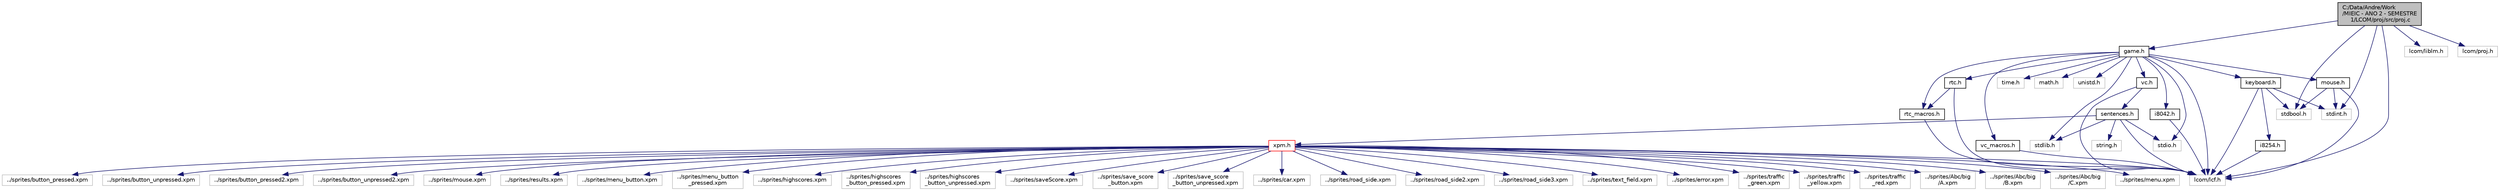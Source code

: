digraph "C:/Data/Andre/Work/MIEIC - ANO 2 - SEMESTRE 1/LCOM/proj/src/proj.c"
{
 // LATEX_PDF_SIZE
  edge [fontname="Helvetica",fontsize="10",labelfontname="Helvetica",labelfontsize="10"];
  node [fontname="Helvetica",fontsize="10",shape=record];
  Node1 [label="C:/Data/Andre/Work\l/MIEIC - ANO 2 - SEMESTRE\l 1/LCOM/proj/src/proj.c",height=0.2,width=0.4,color="black", fillcolor="grey75", style="filled", fontcolor="black",tooltip=" "];
  Node1 -> Node2 [color="midnightblue",fontsize="10",style="solid"];
  Node2 [label="lcom/lcf.h",height=0.2,width=0.4,color="grey75", fillcolor="white", style="filled",tooltip=" "];
  Node1 -> Node3 [color="midnightblue",fontsize="10",style="solid"];
  Node3 [label="lcom/liblm.h",height=0.2,width=0.4,color="grey75", fillcolor="white", style="filled",tooltip=" "];
  Node1 -> Node4 [color="midnightblue",fontsize="10",style="solid"];
  Node4 [label="lcom/proj.h",height=0.2,width=0.4,color="grey75", fillcolor="white", style="filled",tooltip=" "];
  Node1 -> Node5 [color="midnightblue",fontsize="10",style="solid"];
  Node5 [label="stdbool.h",height=0.2,width=0.4,color="grey75", fillcolor="white", style="filled",tooltip=" "];
  Node1 -> Node6 [color="midnightblue",fontsize="10",style="solid"];
  Node6 [label="stdint.h",height=0.2,width=0.4,color="grey75", fillcolor="white", style="filled",tooltip=" "];
  Node1 -> Node7 [color="midnightblue",fontsize="10",style="solid"];
  Node7 [label="game.h",height=0.2,width=0.4,color="black", fillcolor="white", style="filled",URL="$game_8h.html",tooltip=" "];
  Node7 -> Node2 [color="midnightblue",fontsize="10",style="solid"];
  Node7 -> Node8 [color="midnightblue",fontsize="10",style="solid"];
  Node8 [label="time.h",height=0.2,width=0.4,color="grey75", fillcolor="white", style="filled",tooltip=" "];
  Node7 -> Node9 [color="midnightblue",fontsize="10",style="solid"];
  Node9 [label="math.h",height=0.2,width=0.4,color="grey75", fillcolor="white", style="filled",tooltip=" "];
  Node7 -> Node10 [color="midnightblue",fontsize="10",style="solid"];
  Node10 [label="unistd.h",height=0.2,width=0.4,color="grey75", fillcolor="white", style="filled",tooltip=" "];
  Node7 -> Node11 [color="midnightblue",fontsize="10",style="solid"];
  Node11 [label="stdio.h",height=0.2,width=0.4,color="grey75", fillcolor="white", style="filled",tooltip=" "];
  Node7 -> Node12 [color="midnightblue",fontsize="10",style="solid"];
  Node12 [label="stdlib.h",height=0.2,width=0.4,color="grey75", fillcolor="white", style="filled",tooltip=" "];
  Node7 -> Node13 [color="midnightblue",fontsize="10",style="solid"];
  Node13 [label="keyboard.h",height=0.2,width=0.4,color="black", fillcolor="white", style="filled",URL="$keyboard_8h.html",tooltip=" "];
  Node13 -> Node2 [color="midnightblue",fontsize="10",style="solid"];
  Node13 -> Node5 [color="midnightblue",fontsize="10",style="solid"];
  Node13 -> Node6 [color="midnightblue",fontsize="10",style="solid"];
  Node13 -> Node14 [color="midnightblue",fontsize="10",style="solid"];
  Node14 [label="i8254.h",height=0.2,width=0.4,color="black", fillcolor="white", style="filled",URL="$i8254_8h.html",tooltip=" "];
  Node14 -> Node2 [color="midnightblue",fontsize="10",style="solid"];
  Node7 -> Node15 [color="midnightblue",fontsize="10",style="solid"];
  Node15 [label="rtc.h",height=0.2,width=0.4,color="black", fillcolor="white", style="filled",URL="$rtc_8h.html",tooltip=" "];
  Node15 -> Node2 [color="midnightblue",fontsize="10",style="solid"];
  Node15 -> Node16 [color="midnightblue",fontsize="10",style="solid"];
  Node16 [label="rtc_macros.h",height=0.2,width=0.4,color="black", fillcolor="white", style="filled",URL="$rtc__macros_8h.html",tooltip=" "];
  Node16 -> Node2 [color="midnightblue",fontsize="10",style="solid"];
  Node7 -> Node16 [color="midnightblue",fontsize="10",style="solid"];
  Node7 -> Node17 [color="midnightblue",fontsize="10",style="solid"];
  Node17 [label="mouse.h",height=0.2,width=0.4,color="black", fillcolor="white", style="filled",URL="$mouse_8h.html",tooltip=" "];
  Node17 -> Node2 [color="midnightblue",fontsize="10",style="solid"];
  Node17 -> Node5 [color="midnightblue",fontsize="10",style="solid"];
  Node17 -> Node6 [color="midnightblue",fontsize="10",style="solid"];
  Node7 -> Node18 [color="midnightblue",fontsize="10",style="solid"];
  Node18 [label="vc_macros.h",height=0.2,width=0.4,color="black", fillcolor="white", style="filled",URL="$vc__macros_8h.html",tooltip=" "];
  Node18 -> Node2 [color="midnightblue",fontsize="10",style="solid"];
  Node7 -> Node19 [color="midnightblue",fontsize="10",style="solid"];
  Node19 [label="i8042.h",height=0.2,width=0.4,color="black", fillcolor="white", style="filled",URL="$i8042_8h.html",tooltip=" "];
  Node19 -> Node2 [color="midnightblue",fontsize="10",style="solid"];
  Node7 -> Node20 [color="midnightblue",fontsize="10",style="solid"];
  Node20 [label="vc.h",height=0.2,width=0.4,color="black", fillcolor="white", style="filled",URL="$vc_8h.html",tooltip=" "];
  Node20 -> Node2 [color="midnightblue",fontsize="10",style="solid"];
  Node20 -> Node21 [color="midnightblue",fontsize="10",style="solid"];
  Node21 [label="sentences.h",height=0.2,width=0.4,color="black", fillcolor="white", style="filled",URL="$sentences_8h.html",tooltip=" "];
  Node21 -> Node2 [color="midnightblue",fontsize="10",style="solid"];
  Node21 -> Node22 [color="midnightblue",fontsize="10",style="solid"];
  Node22 [label="xpm.h",height=0.2,width=0.4,color="red", fillcolor="white", style="filled",URL="$xpm_8h.html",tooltip=" "];
  Node22 -> Node2 [color="midnightblue",fontsize="10",style="solid"];
  Node22 -> Node23 [color="midnightblue",fontsize="10",style="solid"];
  Node23 [label="../sprites/menu.xpm",height=0.2,width=0.4,color="grey75", fillcolor="white", style="filled",tooltip=" "];
  Node22 -> Node24 [color="midnightblue",fontsize="10",style="solid"];
  Node24 [label="../sprites/button_pressed.xpm",height=0.2,width=0.4,color="grey75", fillcolor="white", style="filled",tooltip=" "];
  Node22 -> Node25 [color="midnightblue",fontsize="10",style="solid"];
  Node25 [label="../sprites/button_unpressed.xpm",height=0.2,width=0.4,color="grey75", fillcolor="white", style="filled",tooltip=" "];
  Node22 -> Node26 [color="midnightblue",fontsize="10",style="solid"];
  Node26 [label="../sprites/button_pressed2.xpm",height=0.2,width=0.4,color="grey75", fillcolor="white", style="filled",tooltip=" "];
  Node22 -> Node27 [color="midnightblue",fontsize="10",style="solid"];
  Node27 [label="../sprites/button_unpressed2.xpm",height=0.2,width=0.4,color="grey75", fillcolor="white", style="filled",tooltip=" "];
  Node22 -> Node28 [color="midnightblue",fontsize="10",style="solid"];
  Node28 [label="../sprites/mouse.xpm",height=0.2,width=0.4,color="grey75", fillcolor="white", style="filled",tooltip=" "];
  Node22 -> Node29 [color="midnightblue",fontsize="10",style="solid"];
  Node29 [label="../sprites/results.xpm",height=0.2,width=0.4,color="grey75", fillcolor="white", style="filled",tooltip=" "];
  Node22 -> Node30 [color="midnightblue",fontsize="10",style="solid"];
  Node30 [label="../sprites/menu_button.xpm",height=0.2,width=0.4,color="grey75", fillcolor="white", style="filled",tooltip=" "];
  Node22 -> Node31 [color="midnightblue",fontsize="10",style="solid"];
  Node31 [label="../sprites/menu_button\l_pressed.xpm",height=0.2,width=0.4,color="grey75", fillcolor="white", style="filled",tooltip=" "];
  Node22 -> Node32 [color="midnightblue",fontsize="10",style="solid"];
  Node32 [label="../sprites/highscores.xpm",height=0.2,width=0.4,color="grey75", fillcolor="white", style="filled",tooltip=" "];
  Node22 -> Node33 [color="midnightblue",fontsize="10",style="solid"];
  Node33 [label="../sprites/highscores\l_button_pressed.xpm",height=0.2,width=0.4,color="grey75", fillcolor="white", style="filled",tooltip=" "];
  Node22 -> Node34 [color="midnightblue",fontsize="10",style="solid"];
  Node34 [label="../sprites/highscores\l_button_unpressed.xpm",height=0.2,width=0.4,color="grey75", fillcolor="white", style="filled",tooltip=" "];
  Node22 -> Node35 [color="midnightblue",fontsize="10",style="solid"];
  Node35 [label="../sprites/saveScore.xpm",height=0.2,width=0.4,color="grey75", fillcolor="white", style="filled",tooltip=" "];
  Node22 -> Node36 [color="midnightblue",fontsize="10",style="solid"];
  Node36 [label="../sprites/save_score\l_button.xpm",height=0.2,width=0.4,color="grey75", fillcolor="white", style="filled",tooltip=" "];
  Node22 -> Node37 [color="midnightblue",fontsize="10",style="solid"];
  Node37 [label="../sprites/save_score\l_button_unpressed.xpm",height=0.2,width=0.4,color="grey75", fillcolor="white", style="filled",tooltip=" "];
  Node22 -> Node38 [color="midnightblue",fontsize="10",style="solid"];
  Node38 [label="../sprites/car.xpm",height=0.2,width=0.4,color="grey75", fillcolor="white", style="filled",tooltip=" "];
  Node22 -> Node39 [color="midnightblue",fontsize="10",style="solid"];
  Node39 [label="../sprites/road_side.xpm",height=0.2,width=0.4,color="grey75", fillcolor="white", style="filled",tooltip=" "];
  Node22 -> Node40 [color="midnightblue",fontsize="10",style="solid"];
  Node40 [label="../sprites/road_side2.xpm",height=0.2,width=0.4,color="grey75", fillcolor="white", style="filled",tooltip=" "];
  Node22 -> Node41 [color="midnightblue",fontsize="10",style="solid"];
  Node41 [label="../sprites/road_side3.xpm",height=0.2,width=0.4,color="grey75", fillcolor="white", style="filled",tooltip=" "];
  Node22 -> Node42 [color="midnightblue",fontsize="10",style="solid"];
  Node42 [label="../sprites/text_field.xpm",height=0.2,width=0.4,color="grey75", fillcolor="white", style="filled",tooltip=" "];
  Node22 -> Node43 [color="midnightblue",fontsize="10",style="solid"];
  Node43 [label="../sprites/error.xpm",height=0.2,width=0.4,color="grey75", fillcolor="white", style="filled",tooltip=" "];
  Node22 -> Node44 [color="midnightblue",fontsize="10",style="solid"];
  Node44 [label="../sprites/traffic\l_green.xpm",height=0.2,width=0.4,color="grey75", fillcolor="white", style="filled",tooltip=" "];
  Node22 -> Node45 [color="midnightblue",fontsize="10",style="solid"];
  Node45 [label="../sprites/traffic\l_yellow.xpm",height=0.2,width=0.4,color="grey75", fillcolor="white", style="filled",tooltip=" "];
  Node22 -> Node46 [color="midnightblue",fontsize="10",style="solid"];
  Node46 [label="../sprites/traffic\l_red.xpm",height=0.2,width=0.4,color="grey75", fillcolor="white", style="filled",tooltip=" "];
  Node22 -> Node47 [color="midnightblue",fontsize="10",style="solid"];
  Node47 [label="../sprites/Abc/big\l/A.xpm",height=0.2,width=0.4,color="grey75", fillcolor="white", style="filled",tooltip=" "];
  Node22 -> Node48 [color="midnightblue",fontsize="10",style="solid"];
  Node48 [label="../sprites/Abc/big\l/B.xpm",height=0.2,width=0.4,color="grey75", fillcolor="white", style="filled",tooltip=" "];
  Node22 -> Node49 [color="midnightblue",fontsize="10",style="solid"];
  Node49 [label="../sprites/Abc/big\l/C.xpm",height=0.2,width=0.4,color="grey75", fillcolor="white", style="filled",tooltip=" "];
  Node21 -> Node11 [color="midnightblue",fontsize="10",style="solid"];
  Node21 -> Node12 [color="midnightblue",fontsize="10",style="solid"];
  Node21 -> Node118 [color="midnightblue",fontsize="10",style="solid"];
  Node118 [label="string.h",height=0.2,width=0.4,color="grey75", fillcolor="white", style="filled",tooltip=" "];
}
